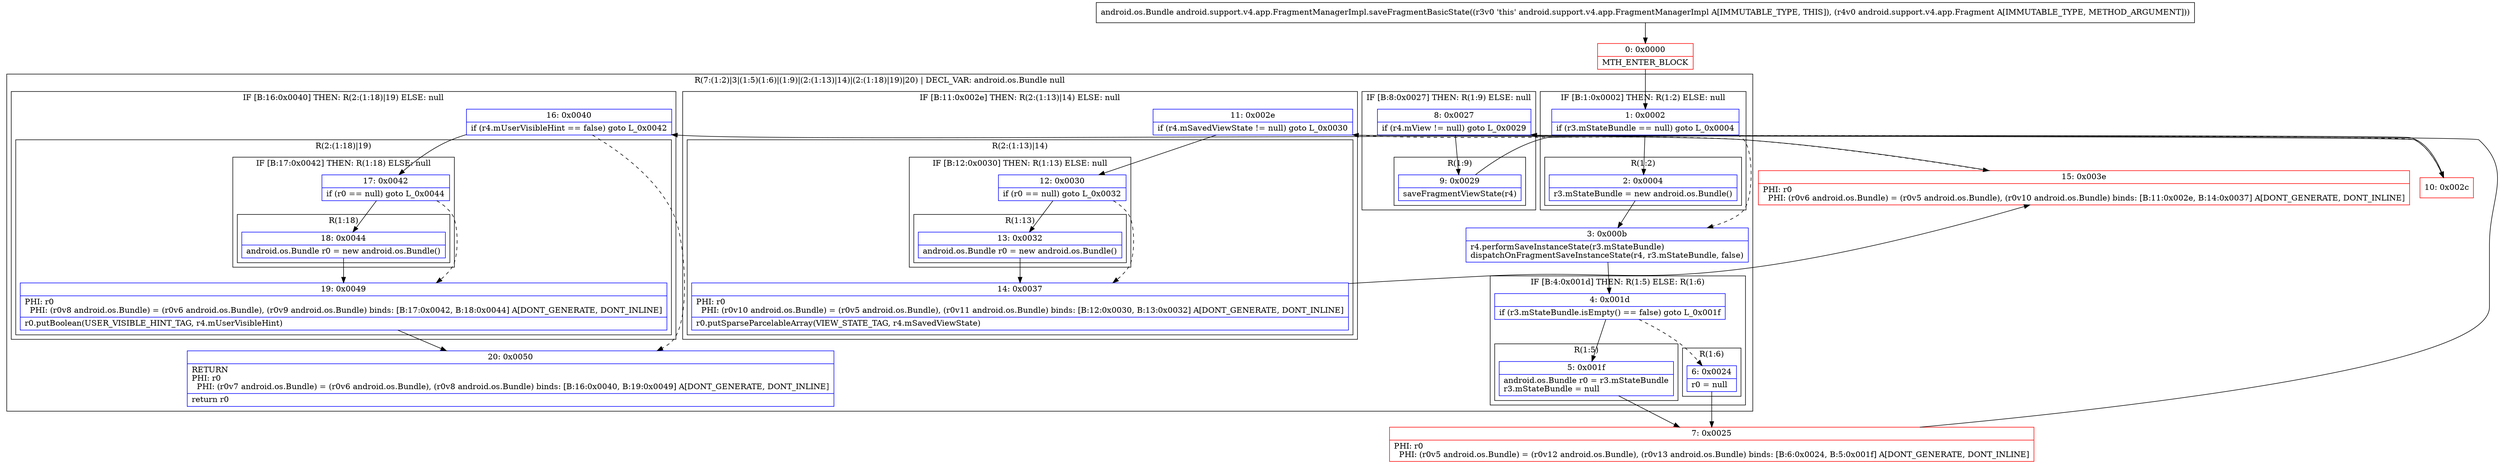 digraph "CFG forandroid.support.v4.app.FragmentManagerImpl.saveFragmentBasicState(Landroid\/support\/v4\/app\/Fragment;)Landroid\/os\/Bundle;" {
subgraph cluster_Region_347981933 {
label = "R(7:(1:2)|3|(1:5)(1:6)|(1:9)|(2:(1:13)|14)|(2:(1:18)|19)|20) | DECL_VAR: android.os.Bundle null\l";
node [shape=record,color=blue];
subgraph cluster_IfRegion_465734484 {
label = "IF [B:1:0x0002] THEN: R(1:2) ELSE: null";
node [shape=record,color=blue];
Node_1 [shape=record,label="{1\:\ 0x0002|if (r3.mStateBundle == null) goto L_0x0004\l}"];
subgraph cluster_Region_672335831 {
label = "R(1:2)";
node [shape=record,color=blue];
Node_2 [shape=record,label="{2\:\ 0x0004|r3.mStateBundle = new android.os.Bundle()\l}"];
}
}
Node_3 [shape=record,label="{3\:\ 0x000b|r4.performSaveInstanceState(r3.mStateBundle)\ldispatchOnFragmentSaveInstanceState(r4, r3.mStateBundle, false)\l}"];
subgraph cluster_IfRegion_1775857439 {
label = "IF [B:4:0x001d] THEN: R(1:5) ELSE: R(1:6)";
node [shape=record,color=blue];
Node_4 [shape=record,label="{4\:\ 0x001d|if (r3.mStateBundle.isEmpty() == false) goto L_0x001f\l}"];
subgraph cluster_Region_1614303880 {
label = "R(1:5)";
node [shape=record,color=blue];
Node_5 [shape=record,label="{5\:\ 0x001f|android.os.Bundle r0 = r3.mStateBundle\lr3.mStateBundle = null\l}"];
}
subgraph cluster_Region_2083922129 {
label = "R(1:6)";
node [shape=record,color=blue];
Node_6 [shape=record,label="{6\:\ 0x0024|r0 = null\l}"];
}
}
subgraph cluster_IfRegion_324873449 {
label = "IF [B:8:0x0027] THEN: R(1:9) ELSE: null";
node [shape=record,color=blue];
Node_8 [shape=record,label="{8\:\ 0x0027|if (r4.mView != null) goto L_0x0029\l}"];
subgraph cluster_Region_474648061 {
label = "R(1:9)";
node [shape=record,color=blue];
Node_9 [shape=record,label="{9\:\ 0x0029|saveFragmentViewState(r4)\l}"];
}
}
subgraph cluster_IfRegion_743906332 {
label = "IF [B:11:0x002e] THEN: R(2:(1:13)|14) ELSE: null";
node [shape=record,color=blue];
Node_11 [shape=record,label="{11\:\ 0x002e|if (r4.mSavedViewState != null) goto L_0x0030\l}"];
subgraph cluster_Region_248786718 {
label = "R(2:(1:13)|14)";
node [shape=record,color=blue];
subgraph cluster_IfRegion_1955885129 {
label = "IF [B:12:0x0030] THEN: R(1:13) ELSE: null";
node [shape=record,color=blue];
Node_12 [shape=record,label="{12\:\ 0x0030|if (r0 == null) goto L_0x0032\l}"];
subgraph cluster_Region_285825071 {
label = "R(1:13)";
node [shape=record,color=blue];
Node_13 [shape=record,label="{13\:\ 0x0032|android.os.Bundle r0 = new android.os.Bundle()\l}"];
}
}
Node_14 [shape=record,label="{14\:\ 0x0037|PHI: r0 \l  PHI: (r0v10 android.os.Bundle) = (r0v5 android.os.Bundle), (r0v11 android.os.Bundle) binds: [B:12:0x0030, B:13:0x0032] A[DONT_GENERATE, DONT_INLINE]\l|r0.putSparseParcelableArray(VIEW_STATE_TAG, r4.mSavedViewState)\l}"];
}
}
subgraph cluster_IfRegion_1022967363 {
label = "IF [B:16:0x0040] THEN: R(2:(1:18)|19) ELSE: null";
node [shape=record,color=blue];
Node_16 [shape=record,label="{16\:\ 0x0040|if (r4.mUserVisibleHint == false) goto L_0x0042\l}"];
subgraph cluster_Region_685404732 {
label = "R(2:(1:18)|19)";
node [shape=record,color=blue];
subgraph cluster_IfRegion_131667174 {
label = "IF [B:17:0x0042] THEN: R(1:18) ELSE: null";
node [shape=record,color=blue];
Node_17 [shape=record,label="{17\:\ 0x0042|if (r0 == null) goto L_0x0044\l}"];
subgraph cluster_Region_76353017 {
label = "R(1:18)";
node [shape=record,color=blue];
Node_18 [shape=record,label="{18\:\ 0x0044|android.os.Bundle r0 = new android.os.Bundle()\l}"];
}
}
Node_19 [shape=record,label="{19\:\ 0x0049|PHI: r0 \l  PHI: (r0v8 android.os.Bundle) = (r0v6 android.os.Bundle), (r0v9 android.os.Bundle) binds: [B:17:0x0042, B:18:0x0044] A[DONT_GENERATE, DONT_INLINE]\l|r0.putBoolean(USER_VISIBLE_HINT_TAG, r4.mUserVisibleHint)\l}"];
}
}
Node_20 [shape=record,label="{20\:\ 0x0050|RETURN\lPHI: r0 \l  PHI: (r0v7 android.os.Bundle) = (r0v6 android.os.Bundle), (r0v8 android.os.Bundle) binds: [B:16:0x0040, B:19:0x0049] A[DONT_GENERATE, DONT_INLINE]\l|return r0\l}"];
}
Node_0 [shape=record,color=red,label="{0\:\ 0x0000|MTH_ENTER_BLOCK\l}"];
Node_7 [shape=record,color=red,label="{7\:\ 0x0025|PHI: r0 \l  PHI: (r0v5 android.os.Bundle) = (r0v12 android.os.Bundle), (r0v13 android.os.Bundle) binds: [B:6:0x0024, B:5:0x001f] A[DONT_GENERATE, DONT_INLINE]\l}"];
Node_10 [shape=record,color=red,label="{10\:\ 0x002c}"];
Node_15 [shape=record,color=red,label="{15\:\ 0x003e|PHI: r0 \l  PHI: (r0v6 android.os.Bundle) = (r0v5 android.os.Bundle), (r0v10 android.os.Bundle) binds: [B:11:0x002e, B:14:0x0037] A[DONT_GENERATE, DONT_INLINE]\l}"];
MethodNode[shape=record,label="{android.os.Bundle android.support.v4.app.FragmentManagerImpl.saveFragmentBasicState((r3v0 'this' android.support.v4.app.FragmentManagerImpl A[IMMUTABLE_TYPE, THIS]), (r4v0 android.support.v4.app.Fragment A[IMMUTABLE_TYPE, METHOD_ARGUMENT])) }"];
MethodNode -> Node_0;
Node_1 -> Node_2;
Node_1 -> Node_3[style=dashed];
Node_2 -> Node_3;
Node_3 -> Node_4;
Node_4 -> Node_5;
Node_4 -> Node_6[style=dashed];
Node_5 -> Node_7;
Node_6 -> Node_7;
Node_8 -> Node_9;
Node_8 -> Node_10[style=dashed];
Node_9 -> Node_10;
Node_11 -> Node_12;
Node_11 -> Node_15[style=dashed];
Node_12 -> Node_13;
Node_12 -> Node_14[style=dashed];
Node_13 -> Node_14;
Node_14 -> Node_15;
Node_16 -> Node_17;
Node_16 -> Node_20[style=dashed];
Node_17 -> Node_18;
Node_17 -> Node_19[style=dashed];
Node_18 -> Node_19;
Node_19 -> Node_20;
Node_0 -> Node_1;
Node_7 -> Node_8;
Node_10 -> Node_11;
Node_15 -> Node_16;
}

